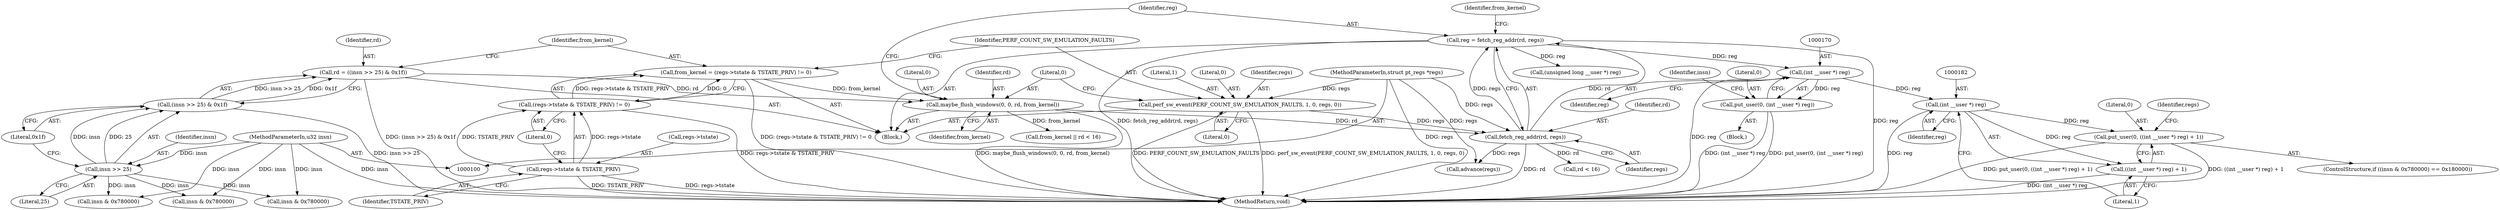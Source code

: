 digraph "1_linux_a8b0ca17b80e92faab46ee7179ba9e99ccb61233_34@pointer" {
"1000169" [label="(Call,(int __user *) reg)"];
"1000134" [label="(Call,reg = fetch_reg_addr(rd, regs))"];
"1000136" [label="(Call,fetch_reg_addr(rd, regs))"];
"1000129" [label="(Call,maybe_flush_windows(0, 0, rd, from_kernel))"];
"1000105" [label="(Call,rd = ((insn >> 25) & 0x1f))"];
"1000107" [label="(Call,(insn >> 25) & 0x1f)"];
"1000108" [label="(Call,insn >> 25)"];
"1000101" [label="(MethodParameterIn,u32 insn)"];
"1000113" [label="(Call,from_kernel = (regs->tstate & TSTATE_PRIV) != 0)"];
"1000115" [label="(Call,(regs->tstate & TSTATE_PRIV) != 0)"];
"1000116" [label="(Call,regs->tstate & TSTATE_PRIV)"];
"1000123" [label="(Call,perf_sw_event(PERF_COUNT_SW_EMULATION_FAULTS, 1, 0, regs, 0))"];
"1000102" [label="(MethodParameterIn,struct pt_regs *regs)"];
"1000167" [label="(Call,put_user(0, (int __user *) reg))"];
"1000181" [label="(Call,(int __user *) reg)"];
"1000178" [label="(Call,put_user(0, ((int __user *) reg) + 1))"];
"1000180" [label="(Call,((int __user *) reg) + 1)"];
"1000120" [label="(Identifier,TSTATE_PRIV)"];
"1000137" [label="(Identifier,rd)"];
"1000109" [label="(Identifier,insn)"];
"1000124" [label="(Identifier,PERF_COUNT_SW_EMULATION_FAULTS)"];
"1000171" [label="(Identifier,reg)"];
"1000141" [label="(Identifier,from_kernel)"];
"1000102" [label="(MethodParameterIn,struct pt_regs *regs)"];
"1000121" [label="(Literal,0)"];
"1000126" [label="(Literal,0)"];
"1000153" [label="(Call,insn & 0x780000)"];
"1000167" [label="(Call,put_user(0, (int __user *) reg))"];
"1000129" [label="(Call,maybe_flush_windows(0, 0, rd, from_kernel))"];
"1000184" [label="(Literal,1)"];
"1000101" [label="(MethodParameterIn,u32 insn)"];
"1000189" [label="(Call,(unsigned long __user *) reg)"];
"1000127" [label="(Identifier,regs)"];
"1000180" [label="(Call,((int __user *) reg) + 1)"];
"1000175" [label="(Identifier,insn)"];
"1000178" [label="(Call,put_user(0, ((int __user *) reg) + 1))"];
"1000194" [label="(Call,insn & 0x780000)"];
"1000105" [label="(Call,rd = ((insn >> 25) & 0x1f))"];
"1000125" [label="(Literal,1)"];
"1000114" [label="(Identifier,from_kernel)"];
"1000107" [label="(Call,(insn >> 25) & 0x1f)"];
"1000115" [label="(Call,(regs->tstate & TSTATE_PRIV) != 0)"];
"1000136" [label="(Call,fetch_reg_addr(rd, regs))"];
"1000131" [label="(Literal,0)"];
"1000110" [label="(Literal,25)"];
"1000132" [label="(Identifier,rd)"];
"1000166" [label="(Block,)"];
"1000168" [label="(Literal,0)"];
"1000106" [label="(Identifier,rd)"];
"1000123" [label="(Call,perf_sw_event(PERF_COUNT_SW_EMULATION_FAULTS, 1, 0, regs, 0))"];
"1000133" [label="(Identifier,from_kernel)"];
"1000116" [label="(Call,regs->tstate & TSTATE_PRIV)"];
"1000128" [label="(Literal,0)"];
"1000138" [label="(Identifier,regs)"];
"1000183" [label="(Identifier,reg)"];
"1000179" [label="(Literal,0)"];
"1000113" [label="(Call,from_kernel = (regs->tstate & TSTATE_PRIV) != 0)"];
"1000134" [label="(Call,reg = fetch_reg_addr(rd, regs))"];
"1000111" [label="(Literal,0x1f)"];
"1000169" [label="(Call,(int __user *) reg)"];
"1000140" [label="(Call,from_kernel || rd < 16)"];
"1000108" [label="(Call,insn >> 25)"];
"1000172" [label="(ControlStructure,if ((insn & 0x780000) == 0x180000))"];
"1000206" [label="(Identifier,regs)"];
"1000103" [label="(Block,)"];
"1000142" [label="(Call,rd < 16)"];
"1000135" [label="(Identifier,reg)"];
"1000205" [label="(Call,advance(regs))"];
"1000117" [label="(Call,regs->tstate)"];
"1000181" [label="(Call,(int __user *) reg)"];
"1000207" [label="(MethodReturn,void)"];
"1000174" [label="(Call,insn & 0x780000)"];
"1000130" [label="(Literal,0)"];
"1000169" -> "1000167"  [label="AST: "];
"1000169" -> "1000171"  [label="CFG: "];
"1000170" -> "1000169"  [label="AST: "];
"1000171" -> "1000169"  [label="AST: "];
"1000167" -> "1000169"  [label="CFG: "];
"1000169" -> "1000207"  [label="DDG: reg"];
"1000169" -> "1000167"  [label="DDG: reg"];
"1000134" -> "1000169"  [label="DDG: reg"];
"1000169" -> "1000181"  [label="DDG: reg"];
"1000134" -> "1000103"  [label="AST: "];
"1000134" -> "1000136"  [label="CFG: "];
"1000135" -> "1000134"  [label="AST: "];
"1000136" -> "1000134"  [label="AST: "];
"1000141" -> "1000134"  [label="CFG: "];
"1000134" -> "1000207"  [label="DDG: reg"];
"1000134" -> "1000207"  [label="DDG: fetch_reg_addr(rd, regs)"];
"1000136" -> "1000134"  [label="DDG: rd"];
"1000136" -> "1000134"  [label="DDG: regs"];
"1000134" -> "1000189"  [label="DDG: reg"];
"1000136" -> "1000138"  [label="CFG: "];
"1000137" -> "1000136"  [label="AST: "];
"1000138" -> "1000136"  [label="AST: "];
"1000136" -> "1000207"  [label="DDG: rd"];
"1000129" -> "1000136"  [label="DDG: rd"];
"1000123" -> "1000136"  [label="DDG: regs"];
"1000102" -> "1000136"  [label="DDG: regs"];
"1000136" -> "1000142"  [label="DDG: rd"];
"1000136" -> "1000205"  [label="DDG: regs"];
"1000129" -> "1000103"  [label="AST: "];
"1000129" -> "1000133"  [label="CFG: "];
"1000130" -> "1000129"  [label="AST: "];
"1000131" -> "1000129"  [label="AST: "];
"1000132" -> "1000129"  [label="AST: "];
"1000133" -> "1000129"  [label="AST: "];
"1000135" -> "1000129"  [label="CFG: "];
"1000129" -> "1000207"  [label="DDG: maybe_flush_windows(0, 0, rd, from_kernel)"];
"1000105" -> "1000129"  [label="DDG: rd"];
"1000113" -> "1000129"  [label="DDG: from_kernel"];
"1000129" -> "1000140"  [label="DDG: from_kernel"];
"1000105" -> "1000103"  [label="AST: "];
"1000105" -> "1000107"  [label="CFG: "];
"1000106" -> "1000105"  [label="AST: "];
"1000107" -> "1000105"  [label="AST: "];
"1000114" -> "1000105"  [label="CFG: "];
"1000105" -> "1000207"  [label="DDG: (insn >> 25) & 0x1f"];
"1000107" -> "1000105"  [label="DDG: insn >> 25"];
"1000107" -> "1000105"  [label="DDG: 0x1f"];
"1000107" -> "1000111"  [label="CFG: "];
"1000108" -> "1000107"  [label="AST: "];
"1000111" -> "1000107"  [label="AST: "];
"1000107" -> "1000207"  [label="DDG: insn >> 25"];
"1000108" -> "1000107"  [label="DDG: insn"];
"1000108" -> "1000107"  [label="DDG: 25"];
"1000108" -> "1000110"  [label="CFG: "];
"1000109" -> "1000108"  [label="AST: "];
"1000110" -> "1000108"  [label="AST: "];
"1000111" -> "1000108"  [label="CFG: "];
"1000101" -> "1000108"  [label="DDG: insn"];
"1000108" -> "1000153"  [label="DDG: insn"];
"1000108" -> "1000174"  [label="DDG: insn"];
"1000108" -> "1000194"  [label="DDG: insn"];
"1000101" -> "1000100"  [label="AST: "];
"1000101" -> "1000207"  [label="DDG: insn"];
"1000101" -> "1000153"  [label="DDG: insn"];
"1000101" -> "1000174"  [label="DDG: insn"];
"1000101" -> "1000194"  [label="DDG: insn"];
"1000113" -> "1000103"  [label="AST: "];
"1000113" -> "1000115"  [label="CFG: "];
"1000114" -> "1000113"  [label="AST: "];
"1000115" -> "1000113"  [label="AST: "];
"1000124" -> "1000113"  [label="CFG: "];
"1000113" -> "1000207"  [label="DDG: (regs->tstate & TSTATE_PRIV) != 0"];
"1000115" -> "1000113"  [label="DDG: regs->tstate & TSTATE_PRIV"];
"1000115" -> "1000113"  [label="DDG: 0"];
"1000115" -> "1000121"  [label="CFG: "];
"1000116" -> "1000115"  [label="AST: "];
"1000121" -> "1000115"  [label="AST: "];
"1000115" -> "1000207"  [label="DDG: regs->tstate & TSTATE_PRIV"];
"1000116" -> "1000115"  [label="DDG: regs->tstate"];
"1000116" -> "1000115"  [label="DDG: TSTATE_PRIV"];
"1000116" -> "1000120"  [label="CFG: "];
"1000117" -> "1000116"  [label="AST: "];
"1000120" -> "1000116"  [label="AST: "];
"1000121" -> "1000116"  [label="CFG: "];
"1000116" -> "1000207"  [label="DDG: regs->tstate"];
"1000116" -> "1000207"  [label="DDG: TSTATE_PRIV"];
"1000123" -> "1000103"  [label="AST: "];
"1000123" -> "1000128"  [label="CFG: "];
"1000124" -> "1000123"  [label="AST: "];
"1000125" -> "1000123"  [label="AST: "];
"1000126" -> "1000123"  [label="AST: "];
"1000127" -> "1000123"  [label="AST: "];
"1000128" -> "1000123"  [label="AST: "];
"1000130" -> "1000123"  [label="CFG: "];
"1000123" -> "1000207"  [label="DDG: perf_sw_event(PERF_COUNT_SW_EMULATION_FAULTS, 1, 0, regs, 0)"];
"1000123" -> "1000207"  [label="DDG: PERF_COUNT_SW_EMULATION_FAULTS"];
"1000102" -> "1000123"  [label="DDG: regs"];
"1000102" -> "1000100"  [label="AST: "];
"1000102" -> "1000207"  [label="DDG: regs"];
"1000102" -> "1000205"  [label="DDG: regs"];
"1000167" -> "1000166"  [label="AST: "];
"1000168" -> "1000167"  [label="AST: "];
"1000175" -> "1000167"  [label="CFG: "];
"1000167" -> "1000207"  [label="DDG: (int __user *) reg"];
"1000167" -> "1000207"  [label="DDG: put_user(0, (int __user *) reg)"];
"1000181" -> "1000180"  [label="AST: "];
"1000181" -> "1000183"  [label="CFG: "];
"1000182" -> "1000181"  [label="AST: "];
"1000183" -> "1000181"  [label="AST: "];
"1000184" -> "1000181"  [label="CFG: "];
"1000181" -> "1000207"  [label="DDG: reg"];
"1000181" -> "1000178"  [label="DDG: reg"];
"1000181" -> "1000180"  [label="DDG: reg"];
"1000178" -> "1000172"  [label="AST: "];
"1000178" -> "1000180"  [label="CFG: "];
"1000179" -> "1000178"  [label="AST: "];
"1000180" -> "1000178"  [label="AST: "];
"1000206" -> "1000178"  [label="CFG: "];
"1000178" -> "1000207"  [label="DDG: put_user(0, ((int __user *) reg) + 1)"];
"1000178" -> "1000207"  [label="DDG: ((int __user *) reg) + 1"];
"1000180" -> "1000184"  [label="CFG: "];
"1000184" -> "1000180"  [label="AST: "];
"1000180" -> "1000207"  [label="DDG: (int __user *) reg"];
}
